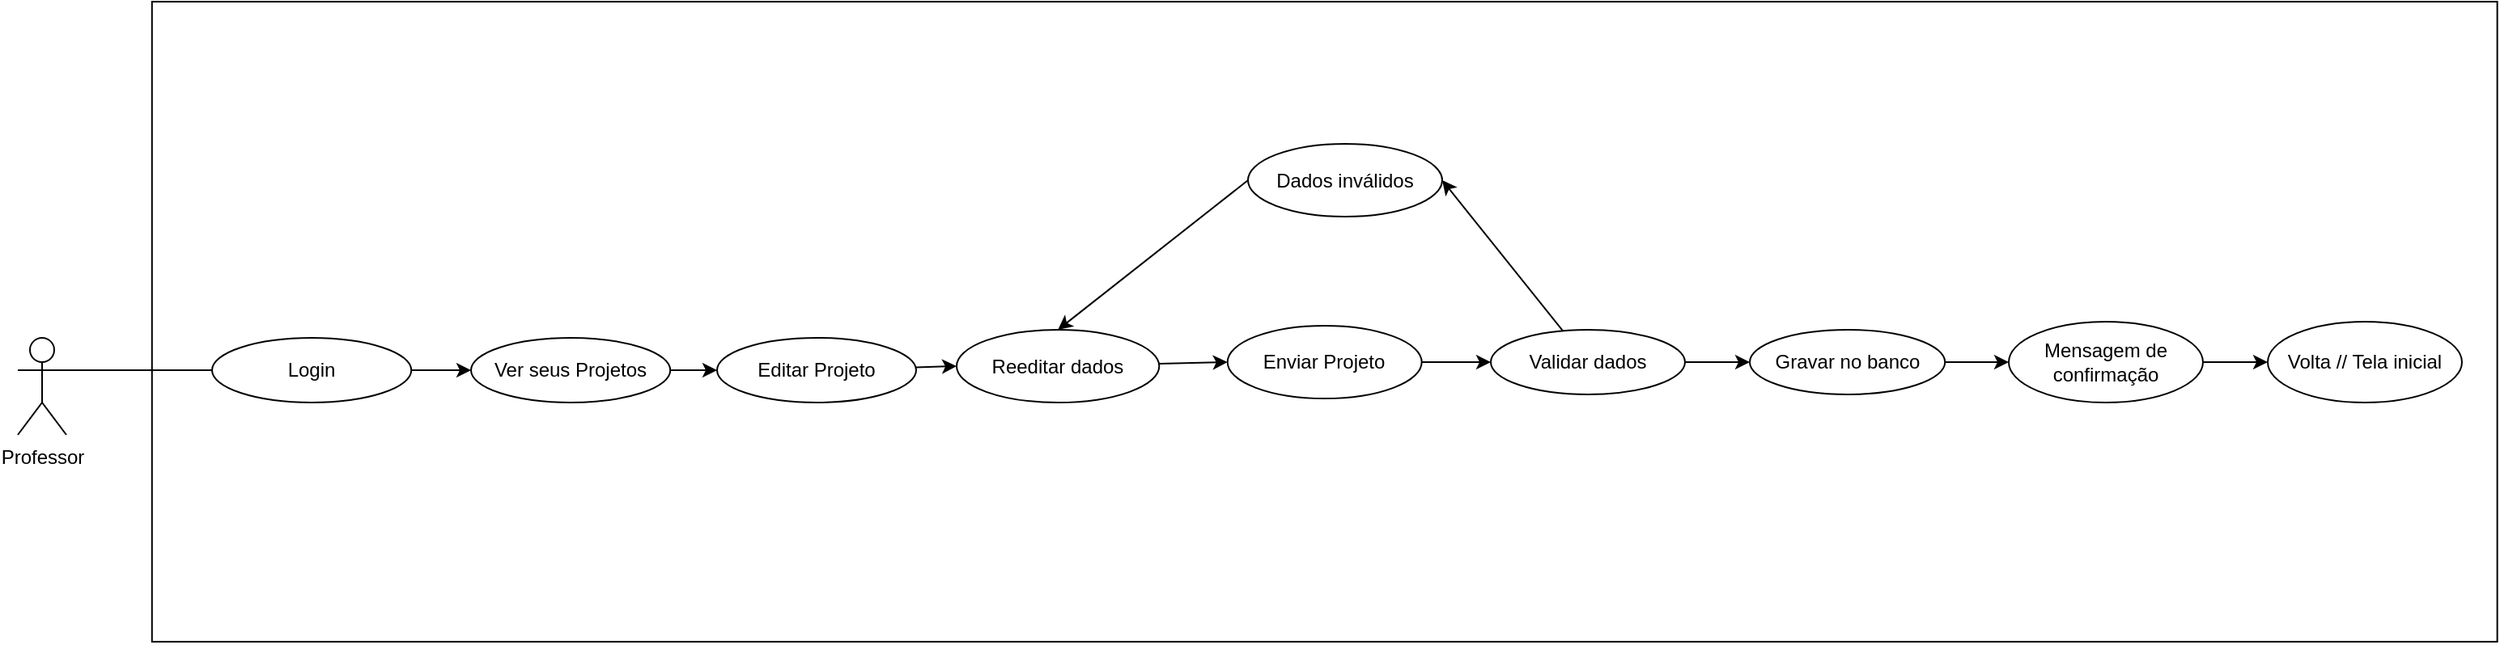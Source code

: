 <mxfile>
    <diagram id="zRCiL9ZMk7N_7-01TlMQ" name="Diagrama_Casos_de_Uso">
        <mxGraphModel dx="1458" dy="478" grid="1" gridSize="10" guides="1" tooltips="1" connect="1" arrows="1" fold="1" page="1" pageScale="1" pageWidth="827" pageHeight="1169" math="0" shadow="0">
            <root>
                <mxCell id="0"/>
                <mxCell id="1" parent="0"/>
                <mxCell id="70" value="" style="rounded=0;whiteSpace=wrap;html=1;rotation=90;" parent="1" vertex="1">
                    <mxGeometry x="529.4" y="-274.45" width="395.91" height="1448.92" as="geometry"/>
                </mxCell>
                <mxCell id="3" value="Professor" style="shape=umlActor;verticalLabelPosition=bottom;verticalAlign=top;html=1;outlineConnect=0;" parent="1" vertex="1">
                    <mxGeometry x="-80" y="460" width="30" height="60" as="geometry"/>
                </mxCell>
                <mxCell id="99" style="edgeStyle=none;html=1;entryX=1;entryY=0.5;entryDx=0;entryDy=0;" parent="1" source="13" target="89" edge="1">
                    <mxGeometry relative="1" as="geometry"/>
                </mxCell>
                <mxCell id="105" style="edgeStyle=none;html=1;entryX=0;entryY=0.5;entryDx=0;entryDy=0;" parent="1" source="13" target="22" edge="1">
                    <mxGeometry relative="1" as="geometry"/>
                </mxCell>
                <mxCell id="13" value="Validar dados" style="ellipse;whiteSpace=wrap;html=1;" parent="1" vertex="1">
                    <mxGeometry x="830.0" y="455" width="120" height="40" as="geometry"/>
                </mxCell>
                <mxCell id="104" style="edgeStyle=none;html=1;entryX=0;entryY=0.5;entryDx=0;entryDy=0;" parent="1" source="15" target="13" edge="1">
                    <mxGeometry relative="1" as="geometry"/>
                </mxCell>
                <mxCell id="15" value="Enviar Projeto" style="ellipse;whiteSpace=wrap;html=1;" parent="1" vertex="1">
                    <mxGeometry x="667.35" y="452.5" width="120" height="45" as="geometry"/>
                </mxCell>
                <mxCell id="106" style="edgeStyle=none;html=1;entryX=0;entryY=0.5;entryDx=0;entryDy=0;" parent="1" source="22" target="49" edge="1">
                    <mxGeometry relative="1" as="geometry">
                        <mxPoint x="920.0" y="472.5" as="targetPoint"/>
                    </mxGeometry>
                </mxCell>
                <mxCell id="22" value="Gravar no banco" style="ellipse;whiteSpace=wrap;html=1;" parent="1" vertex="1">
                    <mxGeometry x="990" y="455" width="120.62" height="40" as="geometry"/>
                </mxCell>
                <mxCell id="109" style="edgeStyle=none;html=1;entryX=0;entryY=0.5;entryDx=0;entryDy=0;" parent="1" source="49" target="108" edge="1">
                    <mxGeometry relative="1" as="geometry"/>
                </mxCell>
                <mxCell id="49" value="Mensagem de confirmação" style="ellipse;whiteSpace=wrap;html=1;" parent="1" vertex="1">
                    <mxGeometry x="1150" y="450" width="120" height="50" as="geometry"/>
                </mxCell>
                <mxCell id="103" style="edgeStyle=none;html=1;entryX=0;entryY=0.5;entryDx=0;entryDy=0;" parent="1" source="56" target="15" edge="1">
                    <mxGeometry relative="1" as="geometry"/>
                </mxCell>
                <mxCell id="56" value="Reeditar dados" style="ellipse;whiteSpace=wrap;html=1;" parent="1" vertex="1">
                    <mxGeometry x="500" y="455" width="125.17" height="45" as="geometry"/>
                </mxCell>
                <mxCell id="113" style="edgeStyle=none;html=1;entryX=0;entryY=0.5;entryDx=0;entryDy=0;" edge="1" parent="1" source="64" target="112">
                    <mxGeometry relative="1" as="geometry"/>
                </mxCell>
                <mxCell id="64" value="Login" style="ellipse;whiteSpace=wrap;html=1;" parent="1" vertex="1">
                    <mxGeometry x="40" y="460" width="123.12" height="40" as="geometry"/>
                </mxCell>
                <mxCell id="102" style="edgeStyle=none;html=1;entryX=0;entryY=0.5;entryDx=0;entryDy=0;" parent="1" source="66" target="56" edge="1">
                    <mxGeometry relative="1" as="geometry"/>
                </mxCell>
                <mxCell id="66" value="Editar Projeto" style="ellipse;whiteSpace=wrap;html=1;" parent="1" vertex="1">
                    <mxGeometry x="352.0" y="460" width="123" height="40" as="geometry"/>
                </mxCell>
                <mxCell id="100" style="edgeStyle=none;html=1;entryX=0.5;entryY=0;entryDx=0;entryDy=0;exitX=0;exitY=0.5;exitDx=0;exitDy=0;" parent="1" source="89" target="56" edge="1">
                    <mxGeometry relative="1" as="geometry"/>
                </mxCell>
                <mxCell id="89" value="Dados inválidos" style="ellipse;whiteSpace=wrap;html=1;" parent="1" vertex="1">
                    <mxGeometry x="680" y="340" width="120" height="45" as="geometry"/>
                </mxCell>
                <mxCell id="108" value="Volta // Tela inicial" style="ellipse;whiteSpace=wrap;html=1;" parent="1" vertex="1">
                    <mxGeometry x="1310" y="450" width="120" height="50" as="geometry"/>
                </mxCell>
                <mxCell id="111" value="" style="endArrow=none;html=1;exitX=1;exitY=0.333;exitDx=0;exitDy=0;exitPerimeter=0;entryX=0;entryY=0.5;entryDx=0;entryDy=0;" edge="1" parent="1" source="3" target="64">
                    <mxGeometry width="50" height="50" relative="1" as="geometry">
                        <mxPoint x="80" y="390" as="sourcePoint"/>
                        <mxPoint x="130" y="340" as="targetPoint"/>
                    </mxGeometry>
                </mxCell>
                <mxCell id="114" style="edgeStyle=none;html=1;entryX=0;entryY=0.5;entryDx=0;entryDy=0;" edge="1" parent="1" source="112" target="66">
                    <mxGeometry relative="1" as="geometry"/>
                </mxCell>
                <mxCell id="112" value="Ver seus Projetos" style="ellipse;whiteSpace=wrap;html=1;" vertex="1" parent="1">
                    <mxGeometry x="200" y="460" width="123.12" height="40" as="geometry"/>
                </mxCell>
            </root>
        </mxGraphModel>
    </diagram>
    <diagram id="ZNvAoRlTpkrzS0pwarnU" name="Diagrama_de_Classes">
        <mxGraphModel dx="832" dy="357" grid="1" gridSize="10" guides="1" tooltips="1" connect="1" arrows="1" fold="1" page="1" pageScale="1" pageWidth="827" pageHeight="1169" math="0" shadow="0">
            <root>
                <mxCell id="sABFFBu3MnDv28G-qy3n-0"/>
                <mxCell id="sABFFBu3MnDv28G-qy3n-1" parent="sABFFBu3MnDv28G-qy3n-0"/>
            </root>
        </mxGraphModel>
    </diagram>
</mxfile>